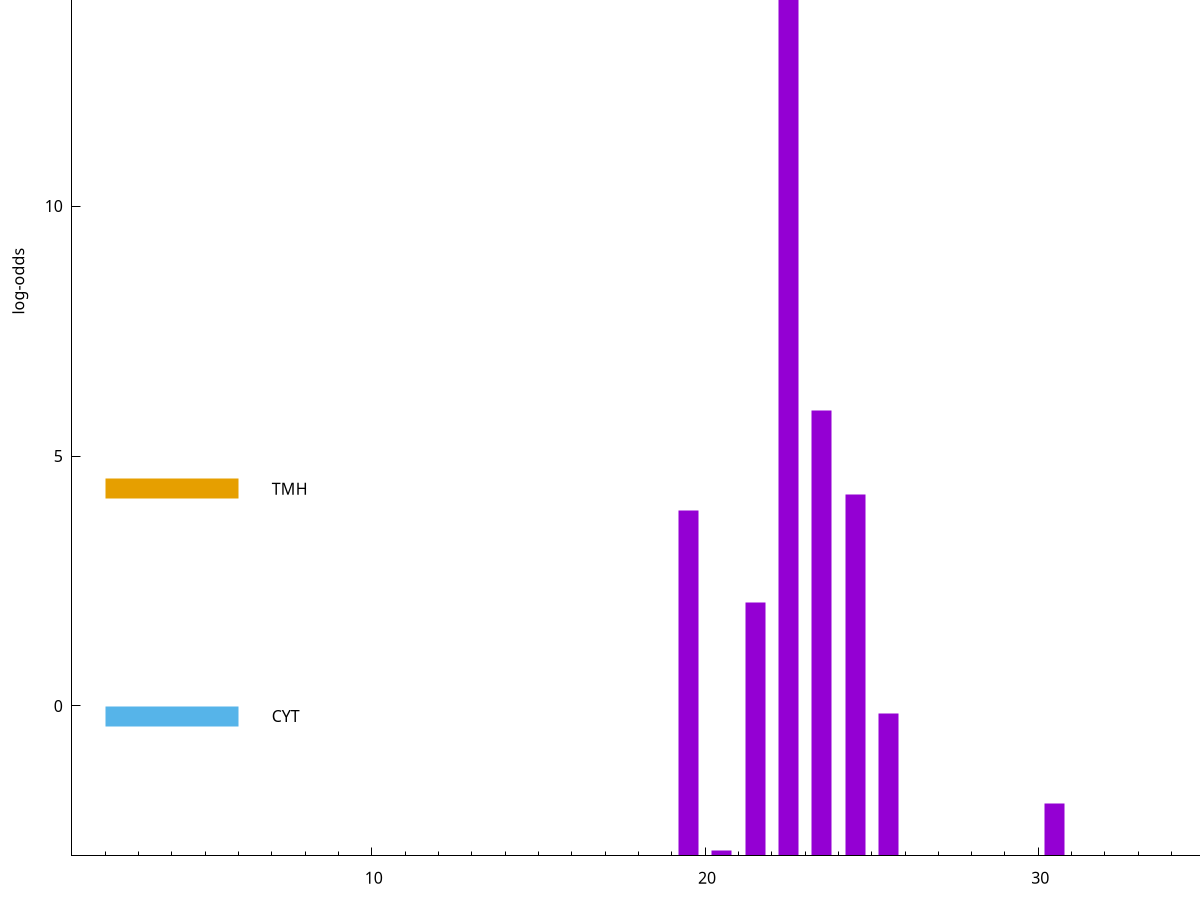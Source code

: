 set title "LipoP predictions for SRR4017833.gff"
set size 2., 1.4
set xrange [1:70] 
set mxtics 10
set yrange [-3:20]
set y2range [0:23]
set ylabel "log-odds"
set term postscript eps color solid "Helvetica" 30
set output "SRR4017833.gff192.eps"
set arrow from 2,16.0049 to 6,16.0049 nohead lt 1 lw 20
set label "SpI" at 7,16.0049
set arrow from 2,4.34605 to 6,4.34605 nohead lt 4 lw 20
set label "TMH" at 7,4.34605
set arrow from 2,-0.200913 to 6,-0.200913 nohead lt 3 lw 20
set label "CYT" at 7,-0.200913
set arrow from 2,16.0049 to 6,16.0049 nohead lt 1 lw 20
set label "SpI" at 7,16.0049
# NOTE: The scores below are the log-odds scores with the threshold
# NOTE: subtracted (a hack to make gnuplot make the histogram all
# NOTE: look nice).
plot "-" axes x1y2 title "" with impulses lt 1 lw 20
22.500000 19.002700
23.500000 8.901140
24.500000 7.239960
19.500000 6.901310
21.500000 5.070200
25.500000 2.846898
30.500000 1.042860
20.500000 0.114270
e
exit
